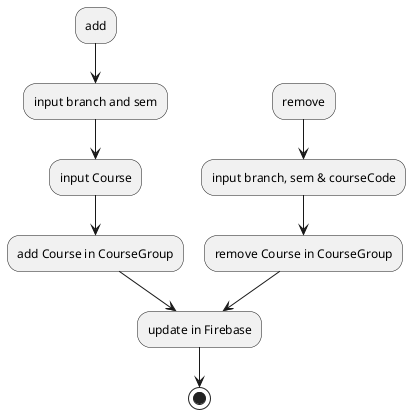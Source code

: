 permission: HOD and some teachers that HOD Allows

@startuml
"add"  --> "input branch and sem"
"input branch and sem" --> "input Course"
"input Course" --> "add Course in CourseGroup"
"add Course in CourseGroup" --> "update in Firebase"

"remove"  --> "input branch, sem & courseCode"
"input branch, sem & courseCode" --> "remove Course in CourseGroup"
"remove Course in CourseGroup" --> "update in Firebase"

-->(*)
@enduml